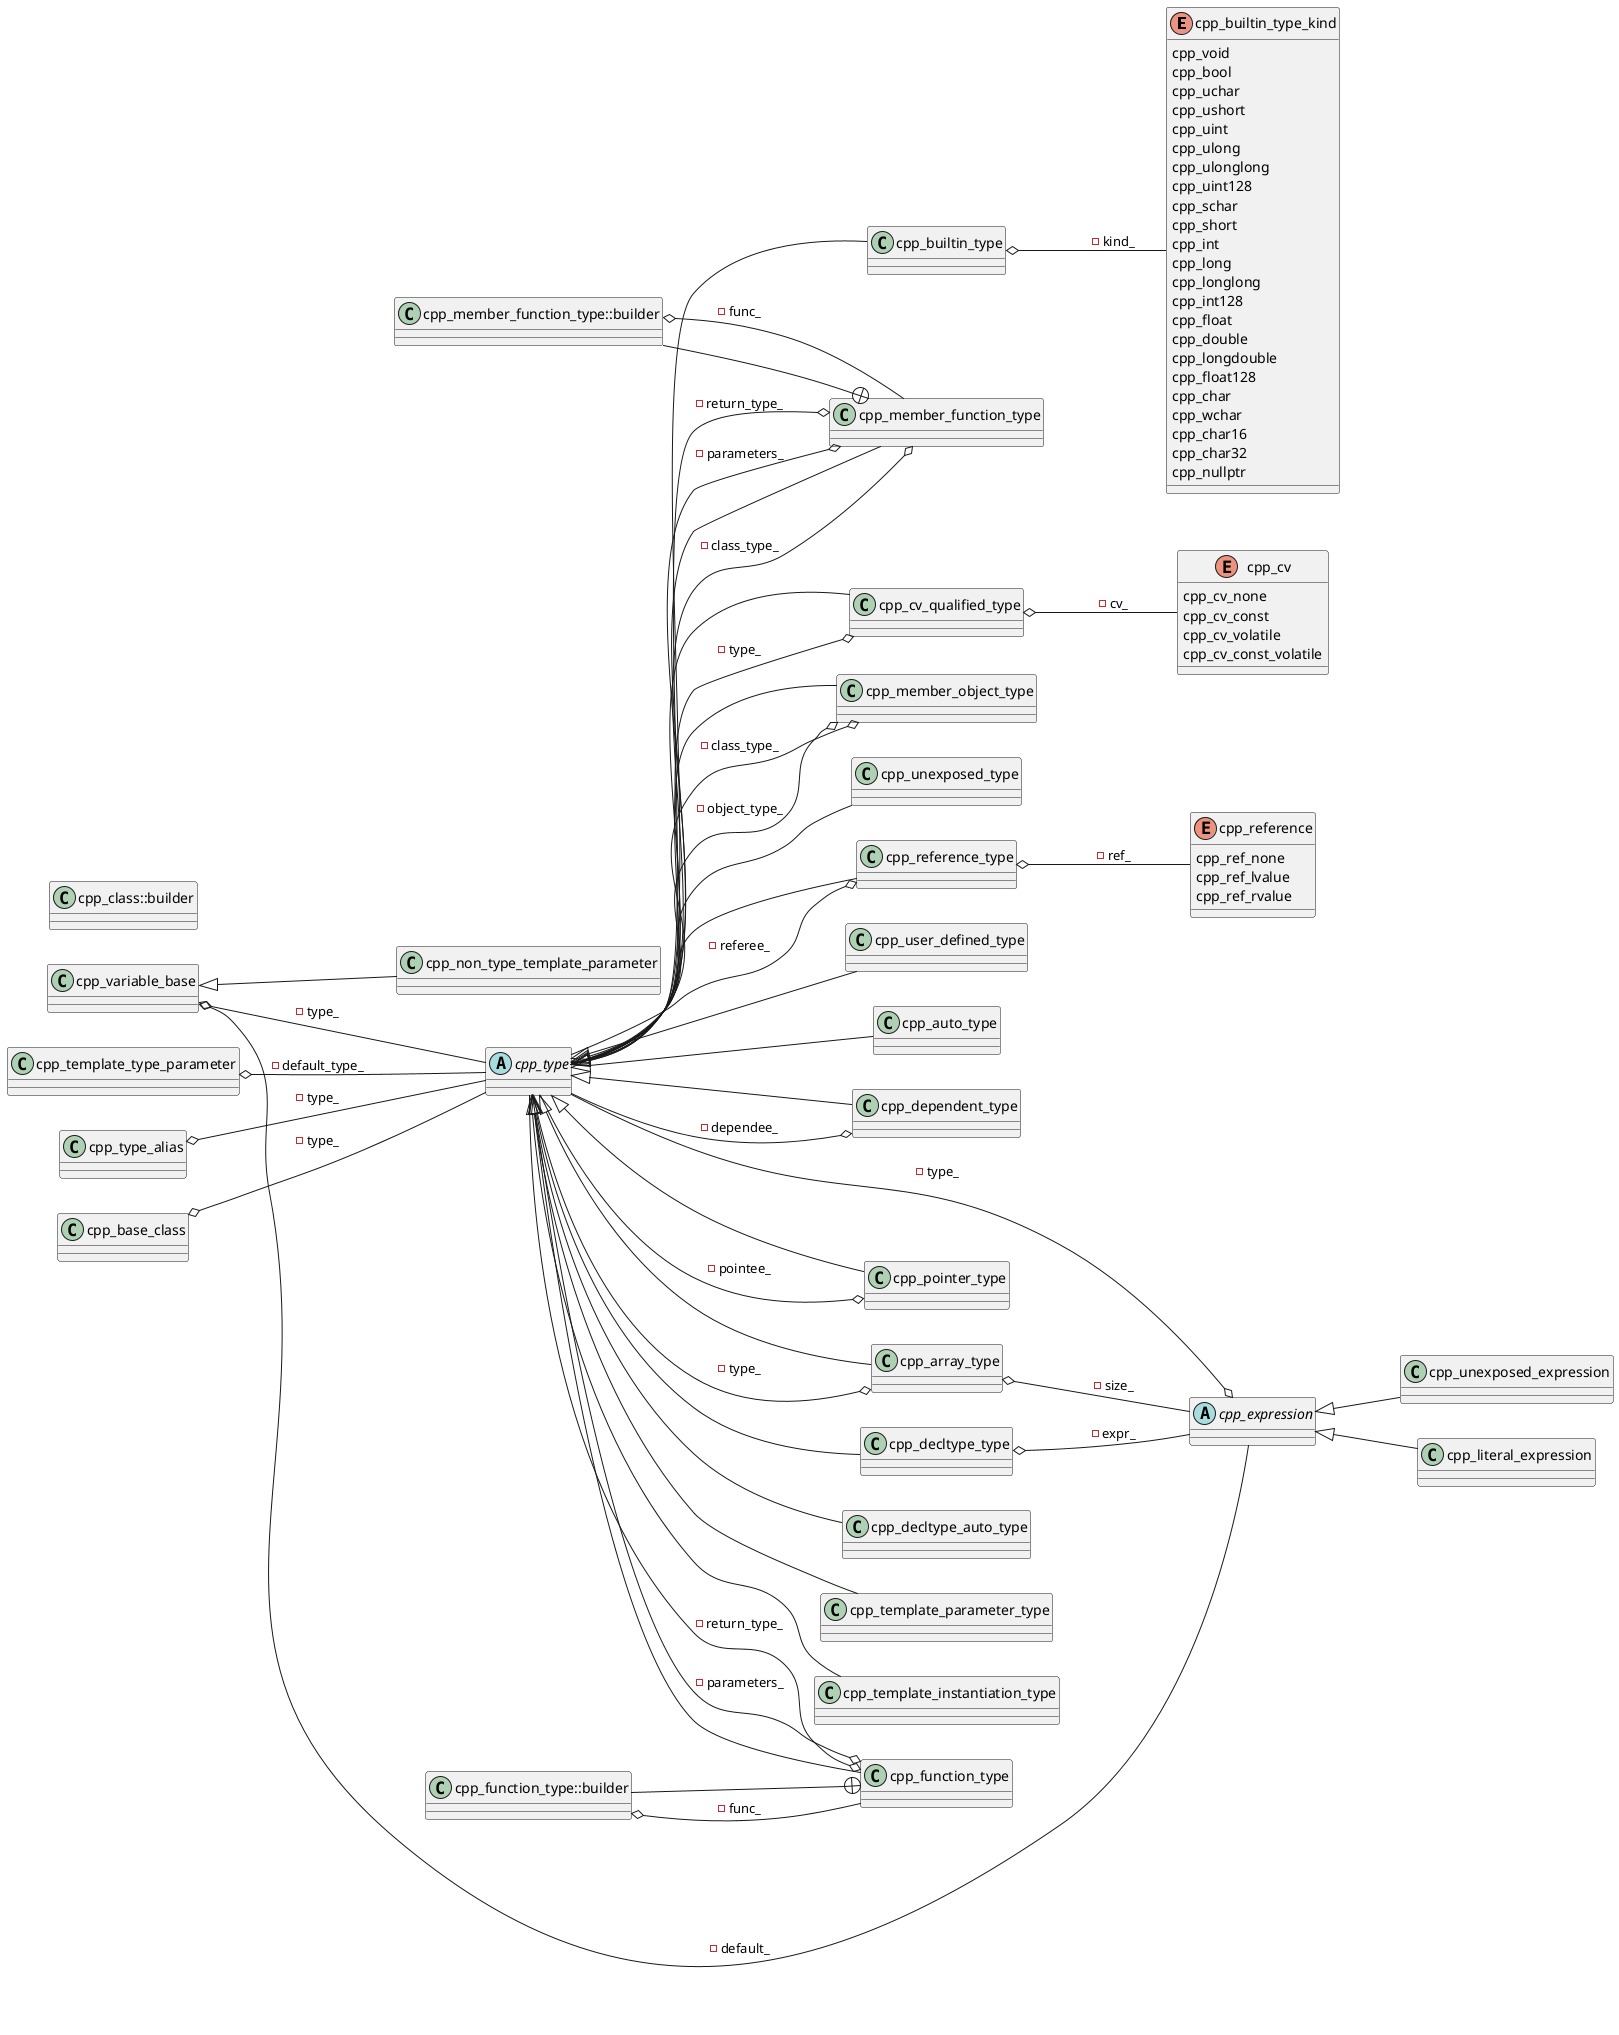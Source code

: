 @startuml
left to right direction
enum "cpp_builtin_type_kind" as C_0001887502571634469661
enum C_0001887502571634469661 [[https://github.com/foonathan/cppast/blob/f81be80b524a88533f7e5eefd96fe10dc59cc289/include/cppast/cppast_fwd.hpp#L105{cpp_builtin_type_kind}]] {
cpp_void
cpp_bool
cpp_uchar
cpp_ushort
cpp_uint
cpp_ulong
cpp_ulonglong
cpp_uint128
cpp_schar
cpp_short
cpp_int
cpp_long
cpp_longlong
cpp_int128
cpp_float
cpp_double
cpp_longdouble
cpp_float128
cpp_char
cpp_wchar
cpp_char16
cpp_char32
cpp_nullptr
}
enum "cpp_cv" as C_0000213859787504205822
enum C_0000213859787504205822 [[https://github.com/foonathan/cppast/blob/f81be80b524a88533f7e5eefd96fe10dc59cc289/include/cppast/cppast_fwd.hpp#L106{cpp_cv}]] {
cpp_cv_none
cpp_cv_const
cpp_cv_volatile
cpp_cv_const_volatile
}
enum "cpp_reference" as C_0000386439160558232350
enum C_0000386439160558232350 [[https://github.com/foonathan/cppast/blob/f81be80b524a88533f7e5eefd96fe10dc59cc289/include/cppast/cppast_fwd.hpp#L108{cpp_reference}]] {
cpp_ref_none
cpp_ref_lvalue
cpp_ref_rvalue
}
abstract "cpp_type" as C_0001585653041236922459
abstract C_0001585653041236922459 [[https://github.com/foonathan/cppast/blob/f81be80b524a88533f7e5eefd96fe10dc59cc289/include/cppast/cpp_type.hpp#L44{Base class for all C++ types.}]] {
}
class "cpp_unexposed_type" as C_0000601730303705395408
class C_0000601730303705395408 [[https://github.com/foonathan/cppast/blob/f81be80b524a88533f7e5eefd96fe10dc59cc289/include/cppast/cpp_type.hpp#L95{An unexposed [cppast::cpp_type](). This is one where no further information besides a name is available.}]] {
}
class "cpp_builtin_type" as C_0002035785082080260407
class C_0002035785082080260407 [[https://github.com/foonathan/cppast/blob/f81be80b524a88533f7e5eefd96fe10dc59cc289/include/cppast/cpp_type.hpp#L161{A builtin [cppast::cpp_type](). This is one where there is no associated [cppast::cpp_entity]().}]] {
}
class "cpp_user_defined_type" as C_0002166954434825938188
class C_0002166954434825938188 [[https://github.com/foonathan/cppast/blob/f81be80b524a88533f7e5eefd96fe10dc59cc289/include/cppast/cpp_type.hpp#L202{A user-defined [cppast::cpp_type](). It has an associated [cppast::cpp_entity]().}]] {
}
class "cpp_auto_type" as C_0001809003368459807767
class C_0001809003368459807767 [[https://github.com/foonathan/cppast/blob/f81be80b524a88533f7e5eefd96fe10dc59cc289/include/cppast/cpp_type.hpp#L230{A [cppast::cpp_type]() that isn't given but deduced by `auto`.}]] {
}
class "cpp_dependent_type" as C_0000507998479194737071
class C_0000507998479194737071 [[https://github.com/foonathan/cppast/blob/f81be80b524a88533f7e5eefd96fe10dc59cc289/include/cppast/cpp_type.hpp#L249{A [cppast::cpp_type]() that depends on another type.}]] {
}
class "cpp_cv_qualified_type" as C_0000342846994454958214
class C_0000342846994454958214 [[https://github.com/foonathan/cppast/blob/f81be80b524a88533f7e5eefd96fe10dc59cc289/include/cppast/cpp_type.hpp#L311{A [cppast::cpp_cv]() qualified [cppast::cpp_type]().}]] {
}
class "cpp_pointer_type" as C_0000861535705589766807
class C_0000861535705589766807 [[https://github.com/foonathan/cppast/blob/f81be80b524a88533f7e5eefd96fe10dc59cc289/include/cppast/cpp_type.hpp#L359{A pointer to a [cppast::cpp_type]().}]] {
}
class "cpp_reference_type" as C_0000600573949475383075
class C_0000600573949475383075 [[https://github.com/foonathan/cppast/blob/f81be80b524a88533f7e5eefd96fe10dc59cc289/include/cppast/cpp_type.hpp#L394{A reference to a [cppast::cpp_type]().}]] {
}
abstract "cpp_expression" as C_0002228471918600734475
abstract C_0002228471918600734475 [[https://github.com/foonathan/cppast/blob/f81be80b524a88533f7e5eefd96fe10dc59cc289/include/cppast/cpp_expression.hpp#L24{Base class for all C++ expressions.}]] {
}
class "cpp_unexposed_expression" as C_0000978206085606851269
class C_0000978206085606851269 [[https://github.com/foonathan/cppast/blob/f81be80b524a88533f7e5eefd96fe10dc59cc289/include/cppast/cpp_expression.hpp#L81{An unexposed [cppast::cpp_expression](). There is no further information than a string available.}]] {
}
class "cpp_literal_expression" as C_0001481645313438672561
class C_0001481645313438672561 [[https://github.com/foonathan/cppast/blob/f81be80b524a88533f7e5eefd96fe10dc59cc289/include/cppast/cpp_expression.hpp#L112{A [cppast::cpp_expression]() that is a literal.}]] {
}
class "cpp_array_type" as C_0001347498727659770075
class C_0001347498727659770075 [[https://github.com/foonathan/cppast/blob/f81be80b524a88533f7e5eefd96fe10dc59cc289/include/cppast/cpp_array_type.hpp#L13{An array of a [cppast::cpp_type]().}]] {
}
class "cpp_base_class" as C_0001513295345096619386
class C_0001513295345096619386 [[https://github.com/foonathan/cppast/blob/f81be80b524a88533f7e5eefd96fe10dc59cc289/include/cppast/cpp_class.hpp#L67{A [cppast::cpp_entity]() modelling a base class specifier.}]] {
}
class "cpp_class::builder" as C_0000676177413104357259
class C_0000676177413104357259 [[https://github.com/foonathan/cppast/blob/f81be80b524a88533f7e5eefd96fe10dc59cc289/include/cppast/cpp_class.hpp#L126{Builds a [cppast::cpp_class]().}]] {
}
class "cpp_decltype_type" as C_0001184982835175222056
class C_0001184982835175222056 [[https://github.com/foonathan/cppast/blob/f81be80b524a88533f7e5eefd96fe10dc59cc289/include/cppast/cpp_decltype_type.hpp#L13{A [cppast::cpp_type]() that isn't given but taken from an expression.}]] {
}
class "cpp_decltype_auto_type" as C_0000026248340214462662
class C_0000026248340214462662 [[https://github.com/foonathan/cppast/blob/f81be80b524a88533f7e5eefd96fe10dc59cc289/include/cppast/cpp_decltype_type.hpp#L40{A [cppast::cpp_type]() that isn't given but deduced using the `decltype` rules.}]] {
}
class "cpp_function_type" as C_0001455852309215570565
class C_0001455852309215570565 [[https://github.com/foonathan/cppast/blob/f81be80b524a88533f7e5eefd96fe10dc59cc289/include/cppast/cpp_function_type.hpp#L14{A [cppast::cpp_type]() that is a function. A function pointer is created by wrapping it in [cppast::cpp_pointer_type]().}]] {
}
class "cpp_function_type::builder" as C_0001620578668712301139
class C_0001620578668712301139 [[https://github.com/foonathan/cppast/blob/f81be80b524a88533f7e5eefd96fe10dc59cc289/include/cppast/cpp_function_type.hpp#L18{Builds a [cppast::cpp_function_type]().}]] {
}
class "cpp_member_function_type" as C_0001956941679276907326
class C_0001956941679276907326 [[https://github.com/foonathan/cppast/blob/f81be80b524a88533f7e5eefd96fe10dc59cc289/include/cppast/cpp_function_type.hpp#L87{A [cppast::cpp_type]() that is a member function. A member function with cv qualifier is created by wrapping it in [cppast::cpp_cv_qualified_type](). A member function with reference qualifier is created by wrapping it in [cppast::cpp_reference_type]()....}]] {
}
class "cpp_member_function_type::builder" as C_0001179605842242413803
class C_0001179605842242413803 [[https://github.com/foonathan/cppast/blob/f81be80b524a88533f7e5eefd96fe10dc59cc289/include/cppast/cpp_function_type.hpp#L91{Builds a [cppast::cpp_member_function_type]().}]] {
}
class "cpp_member_object_type" as C_0000603633382993980808
class C_0000603633382993980808 [[https://github.com/foonathan/cppast/blob/f81be80b524a88533f7e5eefd96fe10dc59cc289/include/cppast/cpp_function_type.hpp#L164{A [cppast::cpp_type]() that is a member object. A member object pointer is created by wrapping it in [cppast::cpp_pointer_type]().}]] {
}
class "cpp_variable_base" as C_0000184600132526931259
class C_0000184600132526931259 [[https://github.com/foonathan/cppast/blob/f81be80b524a88533f7e5eefd96fe10dc59cc289/include/cppast/cpp_variable_base.hpp#L16{Additional base class for all [cppast::cpp_entity]() modelling some kind of variable. Examples are [cppast::cpp_variable]() or [cppast::cpp_function_parameter](), or anything that is name/type/default-value triple.}]] {
}
class "cpp_template_type_parameter" as C_0001672854013158225149
class C_0001672854013158225149 [[https://github.com/foonathan/cppast/blob/f81be80b524a88533f7e5eefd96fe10dc59cc289/include/cppast/cpp_template_parameter.hpp#L47{A [cppast::cpp_entity]() modelling a C++ template type parameter.}]] {
}
class "cpp_template_parameter_type" as C_0002158322113857881673
class C_0002158322113857881673 [[https://github.com/foonathan/cppast/blob/f81be80b524a88533f7e5eefd96fe10dc59cc289/include/cppast/cpp_template_parameter.hpp#L106{A [cppast::cpp_type]() defined by a [cppast::cpp_template_type_parameter]().}]] {
}
class "cpp_non_type_template_parameter" as C_0001461284658212381765
class C_0001461284658212381765 [[https://github.com/foonathan/cppast/blob/f81be80b524a88533f7e5eefd96fe10dc59cc289/include/cppast/cpp_template_parameter.hpp#L137{A [cppast::cpp_entity]() modelling a C++ non-type template parameter.}]] {
}
class "cpp_template_instantiation_type" as C_0001009421424714355715
class C_0001009421424714355715 [[https://github.com/foonathan/cppast/blob/f81be80b524a88533f7e5eefd96fe10dc59cc289/include/cppast/cpp_template.hpp#L93{A [cppast::cpp_type]() representing an instantiation of a [cppast::cpp_template]().}]] {
}
class "cpp_type_alias" as C_0001652684387667767114
class C_0001652684387667767114 [[https://github.com/foonathan/cppast/blob/f81be80b524a88533f7e5eefd96fe10dc59cc289/include/cppast/cpp_type_alias.hpp#L14{A [cppast::cpp_entity]() modelling a type alias/typedef. \notes There is no distinction between `using` and `typedef` type aliases made in the AST.}]] {
}
C_0001585653041236922459 <|-- C_0000601730303705395408
C_0002035785082080260407 o-- C_0001887502571634469661 : -kind_
C_0001585653041236922459 <|-- C_0002035785082080260407
C_0001585653041236922459 <|-- C_0002166954434825938188
C_0001585653041236922459 <|-- C_0001809003368459807767
C_0000507998479194737071 o-- C_0001585653041236922459 : -dependee_
C_0001585653041236922459 <|-- C_0000507998479194737071
C_0000342846994454958214 o-- C_0001585653041236922459 : -type_
C_0000342846994454958214 o-- C_0000213859787504205822 : -cv_
C_0001585653041236922459 <|-- C_0000342846994454958214
C_0000861535705589766807 o-- C_0001585653041236922459 : -pointee_
C_0001585653041236922459 <|-- C_0000861535705589766807
C_0000600573949475383075 o-- C_0001585653041236922459 : -referee_
C_0000600573949475383075 o-- C_0000386439160558232350 : -ref_
C_0001585653041236922459 <|-- C_0000600573949475383075
C_0002228471918600734475 o-- C_0001585653041236922459 : -type_
C_0002228471918600734475 <|-- C_0000978206085606851269
C_0002228471918600734475 <|-- C_0001481645313438672561
C_0001347498727659770075 o-- C_0001585653041236922459 : -type_
C_0001347498727659770075 o-- C_0002228471918600734475 : -size_
C_0001585653041236922459 <|-- C_0001347498727659770075
C_0001513295345096619386 o-- C_0001585653041236922459 : -type_
C_0001184982835175222056 o-- C_0002228471918600734475 : -expr_
C_0001585653041236922459 <|-- C_0001184982835175222056
C_0001585653041236922459 <|-- C_0000026248340214462662
C_0001455852309215570565 o-- C_0001585653041236922459 : -return_type_
C_0001455852309215570565 o-- C_0001585653041236922459 : -parameters_
C_0001585653041236922459 <|-- C_0001455852309215570565
C_0001620578668712301139 --+ C_0001455852309215570565
C_0001620578668712301139 o-- C_0001455852309215570565 : -func_
C_0001956941679276907326 o-- C_0001585653041236922459 : -class_type_
C_0001956941679276907326 o-- C_0001585653041236922459 : -return_type_
C_0001956941679276907326 o-- C_0001585653041236922459 : -parameters_
C_0001585653041236922459 <|-- C_0001956941679276907326
C_0001179605842242413803 --+ C_0001956941679276907326
C_0001179605842242413803 o-- C_0001956941679276907326 : -func_
C_0000603633382993980808 o-- C_0001585653041236922459 : -class_type_
C_0000603633382993980808 o-- C_0001585653041236922459 : -object_type_
C_0001585653041236922459 <|-- C_0000603633382993980808
C_0000184600132526931259 o-- C_0001585653041236922459 : -type_
C_0000184600132526931259 o-- C_0002228471918600734475 : -default_
C_0001672854013158225149 o-- C_0001585653041236922459 : -default_type_
C_0001585653041236922459 <|-- C_0002158322113857881673
C_0000184600132526931259 <|-- C_0001461284658212381765
C_0001585653041236922459 <|-- C_0001009421424714355715
C_0001652684387667767114 o-- C_0001585653041236922459 : -type_
@enduml
